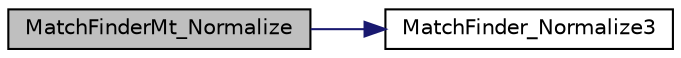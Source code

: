 digraph G
{
  edge [fontname="Helvetica",fontsize="10",labelfontname="Helvetica",labelfontsize="10"];
  node [fontname="Helvetica",fontsize="10",shape=record];
  rankdir="LR";
  Node1 [label="MatchFinderMt_Normalize",height=0.2,width=0.4,color="black", fillcolor="grey75", style="filled" fontcolor="black"];
  Node1 -> Node2 [color="midnightblue",fontsize="10",style="solid",fontname="Helvetica"];
  Node2 [label="MatchFinder_Normalize3",height=0.2,width=0.4,color="black", fillcolor="white", style="filled",URL="$_lz_find_8c.html#a76f1bca871fc8831a73b67b9e7a778e1"];
}
